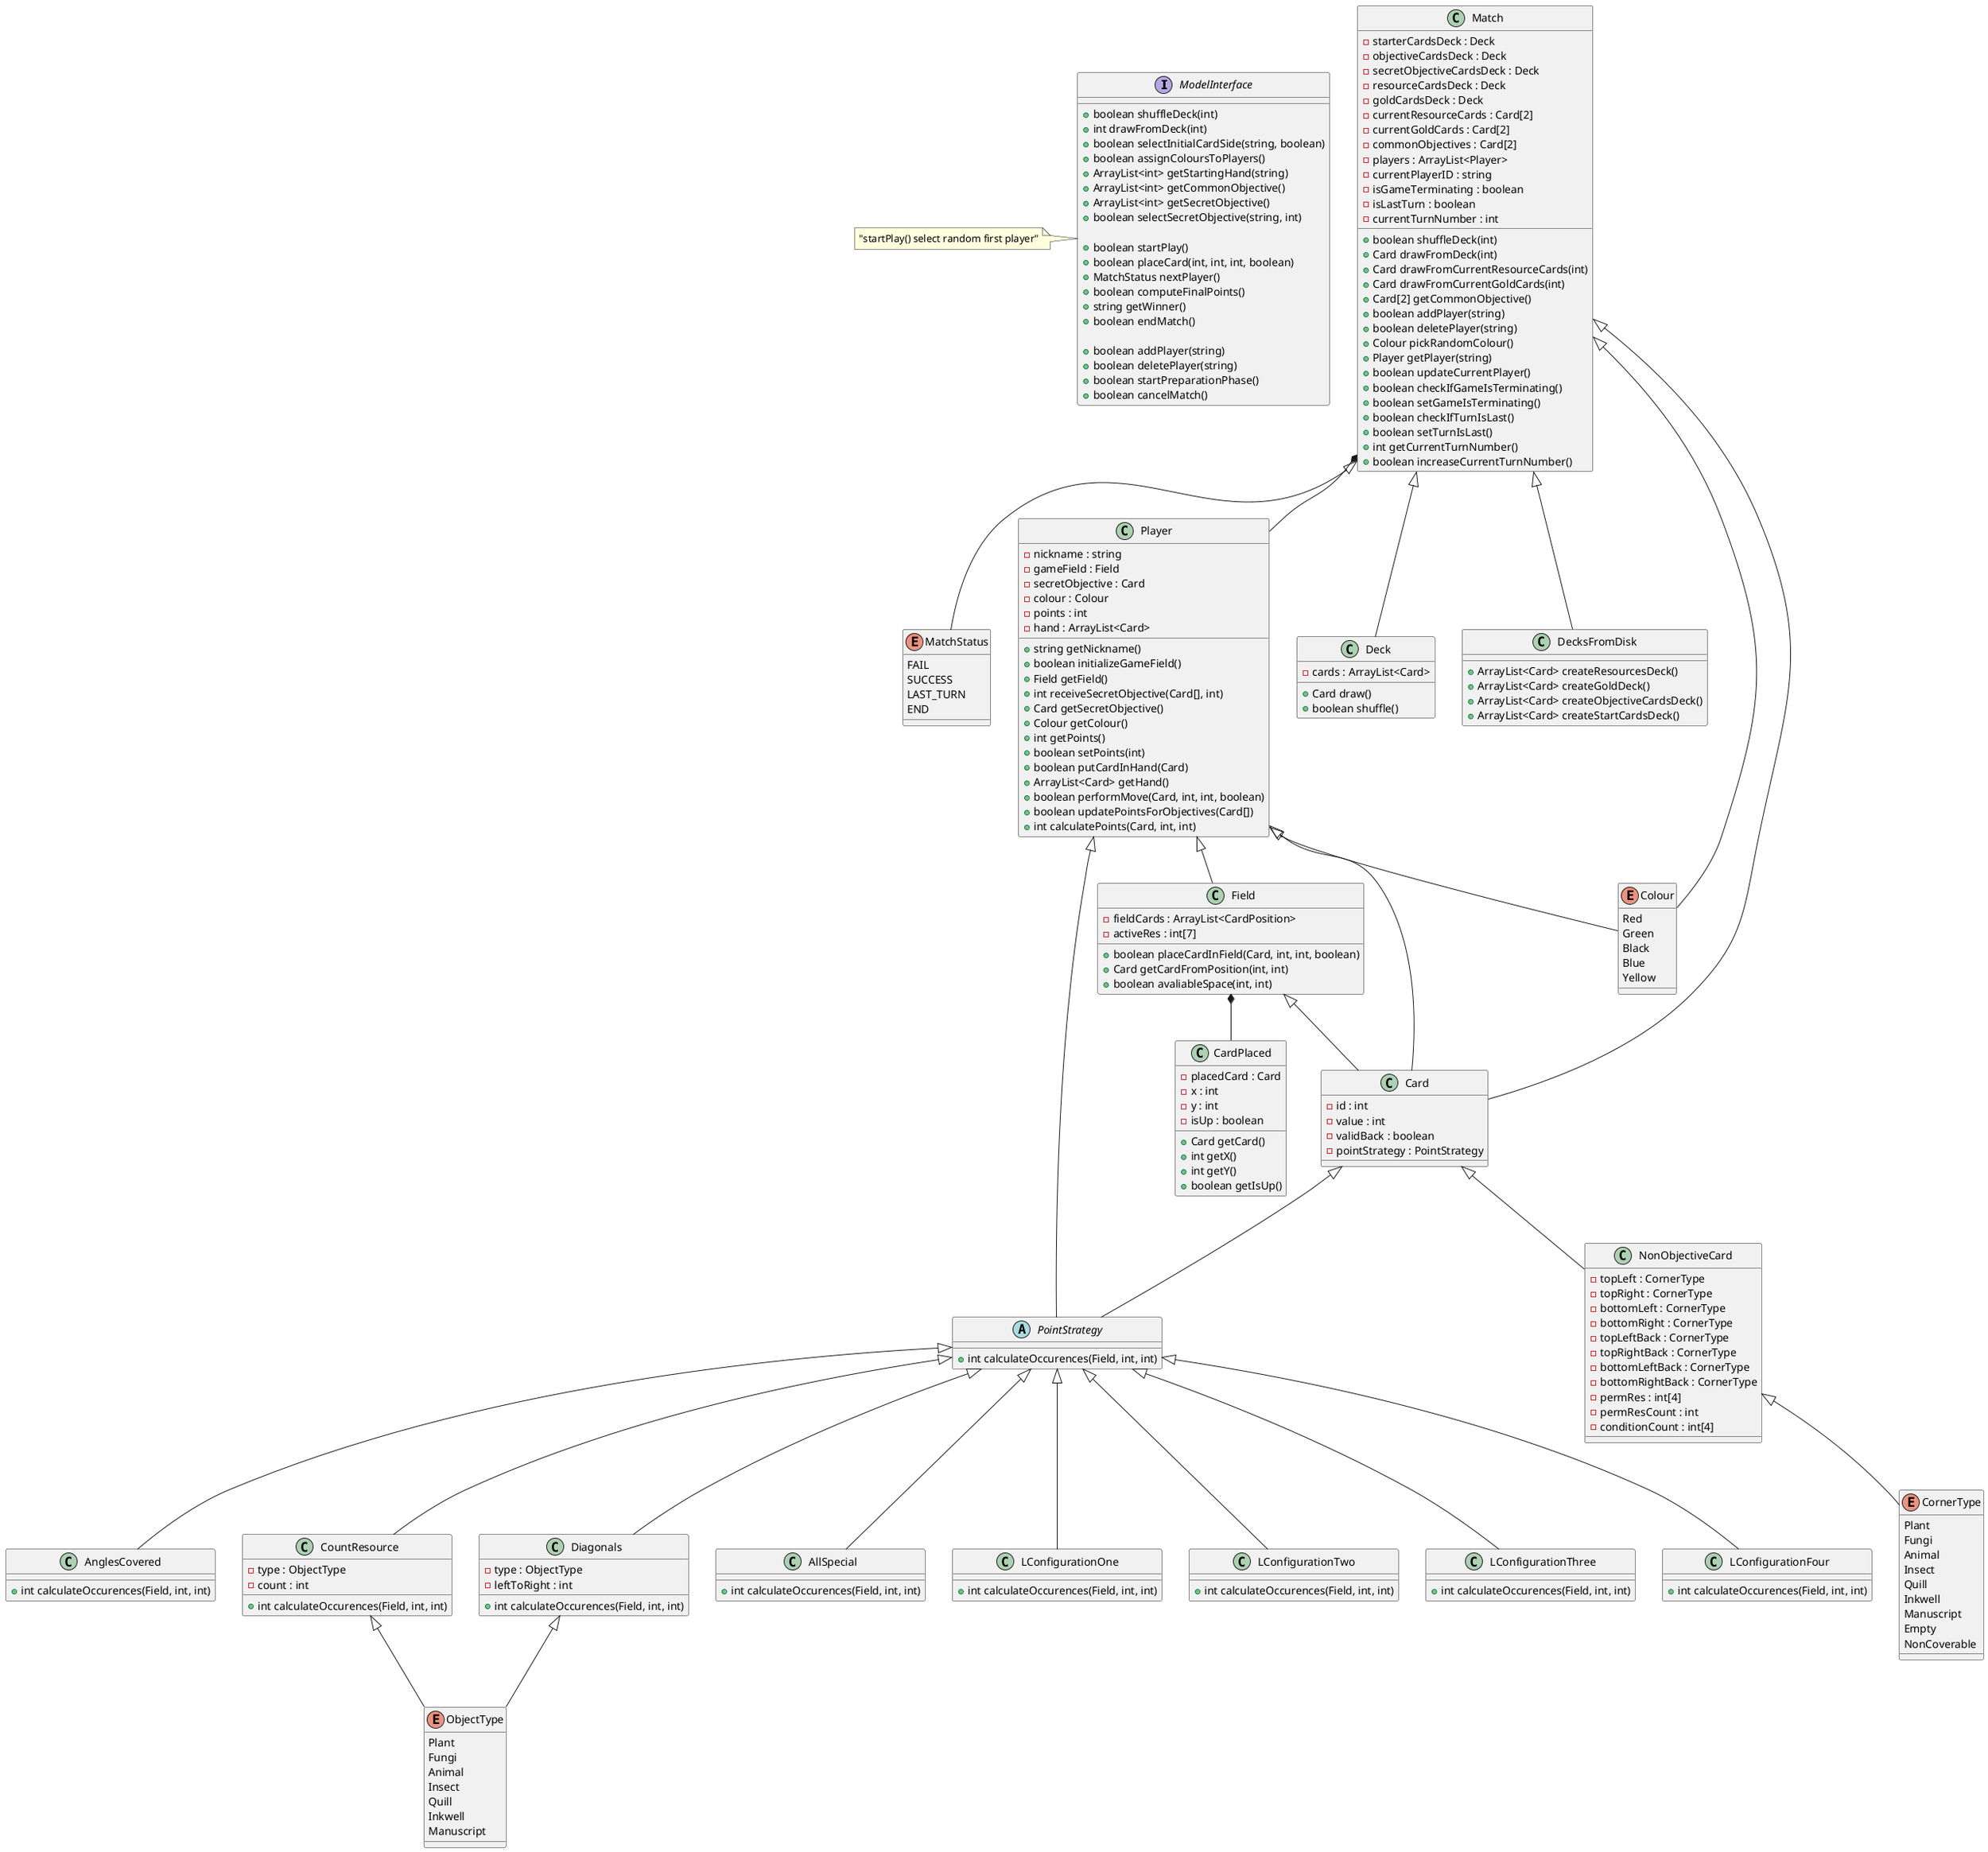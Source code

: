 @startuml

interface ModelInterface {
    + boolean shuffleDeck(int)
    + int drawFromDeck(int)
    + boolean selectInitialCardSide(string, boolean)
    + boolean assignColoursToPlayers()
    + ArrayList<int> getStartingHand(string)
    + ArrayList<int> getCommonObjective()
    + ArrayList<int> getSecretObjective()    
    + boolean selectSecretObjective(string, int)
    
    + boolean startPlay()
    + boolean placeCard(int, int, int, boolean)
    + MatchStatus nextPlayer()
    + boolean computeFinalPoints()
    + string getWinner()
    + boolean endMatch()

    + boolean addPlayer(string)
    + boolean deletePlayer(string)
    + boolean startPreparationPhase()
    + boolean cancelMatch()

}
note left of ModelInterface: "startPlay() select random first player"

enum MatchStatus {
    FAIL
    SUCCESS
    LAST_TURN
    END
}

Match <|-- MatchStatus

class Field {
    - fieldCards : ArrayList<CardPosition>
    - activeRes : int[7]
    + boolean placeCardInField(Card, int, int, boolean)
    + Card getCardFromPosition(int, int)
    + boolean avaliableSpace(int, int)
}

Player <|-- Field

class CardPlaced {
    - placedCard : Card
    - x : int
    - y : int
    - isUp : boolean
    + Card getCard()
    + int getX()
    + int getY()
    + boolean getIsUp()
}

Field *-- CardPlaced

class Player {
    - nickname : string
    - gameField : Field
    - secretObjective : Card
    - colour : Colour
    - points : int
    - hand : ArrayList<Card>
    + string getNickname()
    + boolean initializeGameField()
    + Field getField()
    + int receiveSecretObjective(Card[], int)
    + Card getSecretObjective()
    + Colour getColour()
    + int getPoints()
    + boolean setPoints(int)
    + boolean putCardInHand(Card)
    + ArrayList<Card> getHand()
    + boolean performMove(Card, int, int, boolean)
    + boolean updatePointsForObjectives(Card[])
    + int calculatePoints(Card, int, int)
}

Match *-- Player

class Match {
    - starterCardsDeck : Deck
    - objectiveCardsDeck : Deck
    - secretObjectiveCardsDeck : Deck
    - resourceCardsDeck : Deck
    - goldCardsDeck : Deck
    - currentResourceCards : Card[2]
    - currentGoldCards : Card[2]
    - commonObjectives : Card[2]
    - players : ArrayList<Player>
    - currentPlayerID : string
    - isGameTerminating : boolean
    - isLastTurn : boolean
    - currentTurnNumber : int
    + boolean shuffleDeck(int)
    + Card drawFromDeck(int)
    + Card drawFromCurrentResourceCards(int)
    + Card drawFromCurrentGoldCards(int)
    + Card[2] getCommonObjective()
    + boolean addPlayer(string)
    + boolean deletePlayer(string)
    + Colour pickRandomColour()
    + Player getPlayer(string)
    + boolean updateCurrentPlayer()
    + boolean checkIfGameIsTerminating()
    + boolean setGameIsTerminating()
    + boolean checkIfTurnIsLast()
    + boolean setTurnIsLast()
    + int getCurrentTurnNumber()
    + boolean increaseCurrentTurnNumber()
}

class Deck {
    - cards : ArrayList<Card>
    + Card draw()
    + boolean shuffle()
}

Match <|-- Deck

class DecksFromDisk {
    + ArrayList<Card> createResourcesDeck()
    + ArrayList<Card> createGoldDeck()
    + ArrayList<Card> createObjectiveCardsDeck()
    + ArrayList<Card> createStartCardsDeck()
}

Match <|-- DecksFromDisk

enum Colour {
    Red
    Green
    Black
    Blue
    Yellow
}

Player <|-- Colour
Match <|-- Colour

class Card {
    - id : int
    - value : int
    - validBack : boolean
    - pointStrategy : PointStrategy
}

Player <|-- Card
Match <|-- Card
Field <|-- Card

class NonObjectiveCard extends Card {
    - topLeft : CornerType
    - topRight : CornerType
    - bottomLeft : CornerType
    - bottomRight : CornerType
    - topLeftBack : CornerType
    - topRightBack : CornerType
    - bottomLeftBack : CornerType
    - bottomRightBack : CornerType
    - permRes : int[4]
    - permResCount : int
    - conditionCount : int[4]
}

enum CornerType {
    Plant
    Fungi
    Animal
    Insect
    Quill
    Inkwell
    Manuscript
    Empty
    NonCoverable
}

NonObjectiveCard <|-- CornerType

abstract class PointStrategy {
    + int calculateOccurences(Field, int, int)
}

Card <|-- PointStrategy
Player <|-- PointStrategy

class AnglesCovered extends PointStrategy {
    + int calculateOccurences(Field, int, int)
}

class CountResource extends PointStrategy {
    - type : ObjectType
    - count : int
    + int calculateOccurences(Field, int, int)
}

class Diagonals extends PointStrategy {
    - type : ObjectType
    - leftToRight : int
    + int calculateOccurences(Field, int, int)
}

class AllSpecial extends PointStrategy {
    + int calculateOccurences(Field, int, int)
}

class LConfigurationOne extends PointStrategy {
    + int calculateOccurences(Field, int, int)
}

class LConfigurationTwo extends PointStrategy {
    + int calculateOccurences(Field, int, int)
}

class LConfigurationThree extends PointStrategy {
    + int calculateOccurences(Field, int, int)
}

class LConfigurationFour extends PointStrategy {
    + int calculateOccurences(Field, int, int)
}

enum ObjectType {
    Plant
    Fungi
    Animal
    Insect
    Quill
    Inkwell
    Manuscript
}

CountResource <|-- ObjectType
Diagonals <|-- ObjectType

@enduml